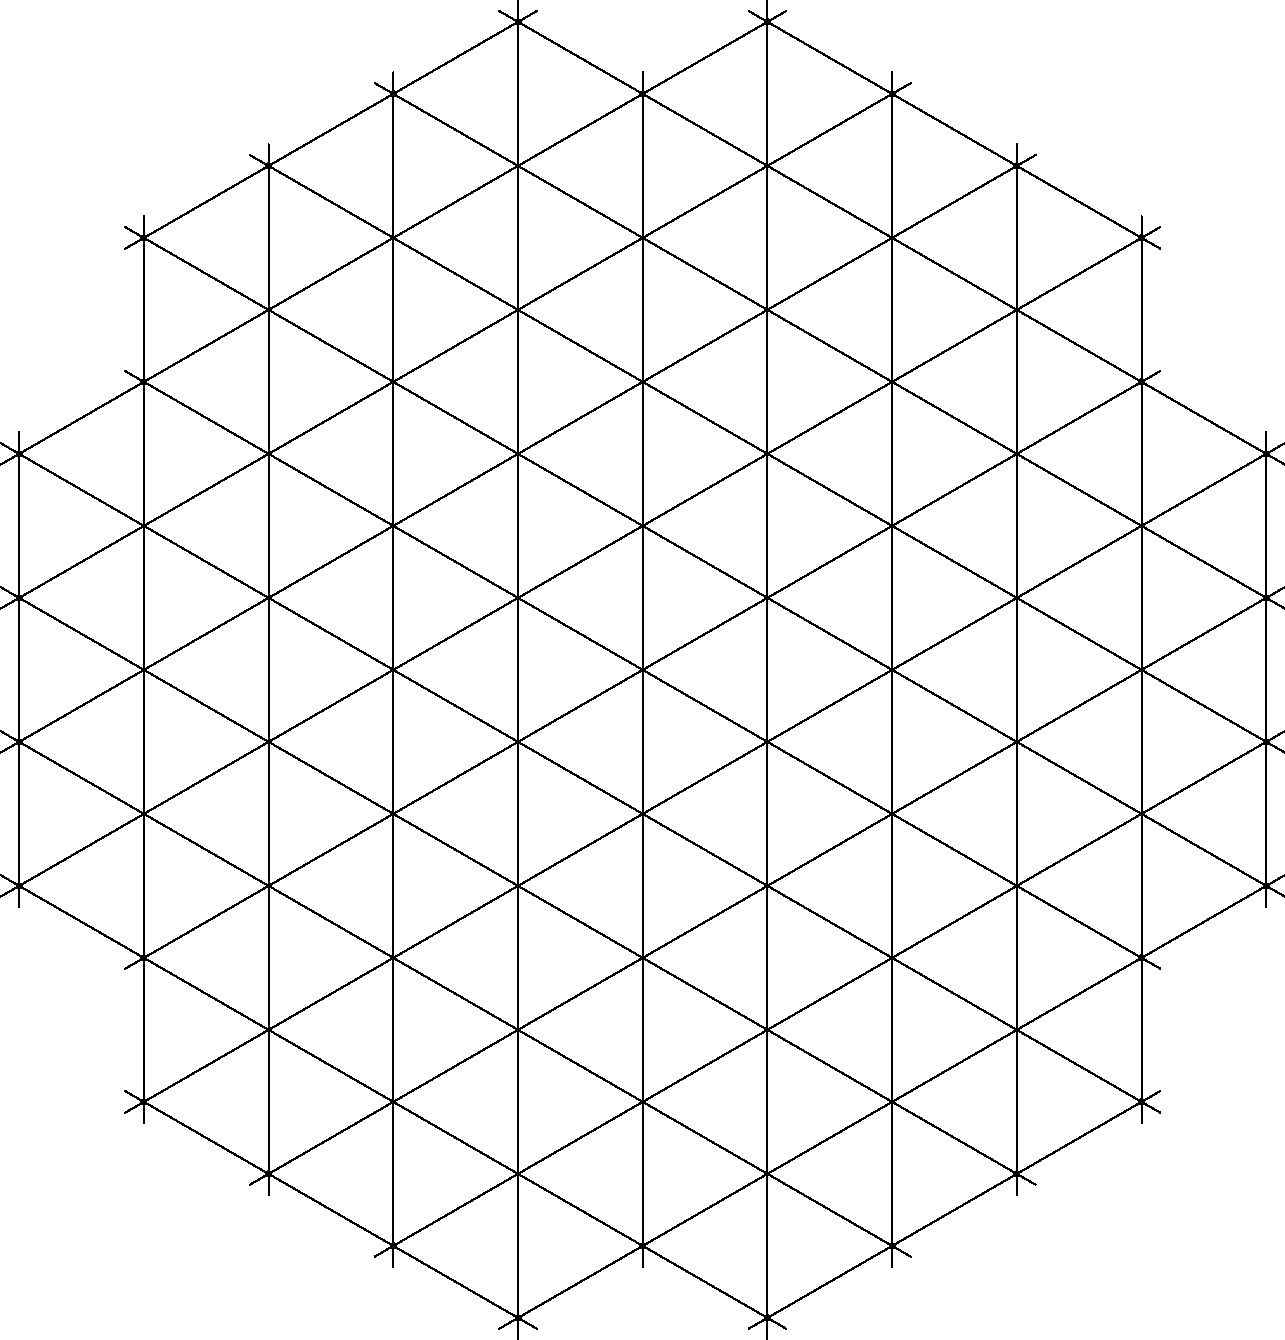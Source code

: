 unitsize(1inch);
real paperwidth=24inches;
real paperheight=24inches;
size(paperwidth,paperheight,IgnoreAspect);

// You might need to adjust this for your laser cutter
pen cutpen = black+linewidth(.001inches);

// This code is based on an up, downright coordinate system centered at a1.
// (a1 is actually just off the lower-left corner of the board; not a legal position)
pair dr = rotate(60)*down;
pair a1 = (0,0); // also one corner of the bounding hexagon

// We first define the board edge points, going clockwise around the board.

// Funny inner corner 
pair b2 = 1*dr + 1*up;

// Bottom-left edge
pair b1 = 1*dr + 0*up; 
pair c1 = 2*dr + 0*up;
pair d1 = 3*dr + 0*up;
pair e1 = 4*dr + 0*up;

// Funny inner corner
pair f2 = 5*dr + 1*up; 
 
// Bottom-right edge
pair g2 = 6*dr + 1*up;
pair h3 = 7*dr + 2*up;
pair i4 = 8*dr + 3*up;
pair j5 = 9*dr + 4*up;

// Funny inner corner
pair j6 = 9*dr + 5*up;

// Right edge of the board
pair k7 = 10*dr + 6*up;
pair k8 = 10*dr + 7*up;
pair k9 = 10*dr + 8*up;
pair k10 = 10*dr + 9*up;

// Funny inner corner
pair j10 = 9*dr + 9*up;
 
// Top-right edge
pair j11 = 9*dr + 10*up;
pair i11 = 8*dr + 10*up;
pair h11 = 7*dr + 10*up;
pair g11 = 6*dr + 10*up;

// Funny inner corner
pair f10 = 5*dr + 9*up;

// Top-left edge
pair e10 = 4*dr + 9*up;
pair d9 = 3*dr + 8*up;
pair c8 = 2*dr + 7*up;
pair b7 = 1*dr + 6*up;

// Funny inner corner
pair b6 = 1*dr + 5*up;

// Left edge
pair a5 = 0*dr + 4*up;
pair a4 = 0*dr + 3*up;
pair a3 = 0*dr + 2*up;
pair a2 = 0*dr + 1*up;

// Print the outer edge as dots as a sanity check
if(true){
	dot(b2);
	dot(b1);
	dot(c1);
	dot(d1);
	dot(e1);
	dot(f2);
	dot(g2);
	dot(h3);
	dot(i4);
	dot(j5);
	dot(j6);
	dot(k7);
	dot(k8);
	dot(k9);
	dot(k10);
	dot(j10);
	dot(j11);
	dot(i11);
	dot(h11);
	dot(g11);
	dot(f10);
	dot(e10);
	dot(d9);
	dot(c8);
	dot(b7);
	dot(b6);
	dot(a5);
	dot(a4);
	dot(a3);
	dot(a2);
}

// Define the vertical lines
pair ext = 0.15*up;  // extension vector
path[] uplines = a2-ext -- a5+ext
				^^b1-ext -- b7+ext
				^^c1-ext -- c8+ext
				^^d1-ext -- d9+ext
				^^e1-ext -- e10+ext
				^^f2-ext -- f10+ext
				^^g2-ext -- g11+ext
				^^h3-ext -- h11+ext
				^^i4-ext -- i11+ext
				^^j5-ext -- j11+ext
				^^k7-ext -- k10+ext;

// Define the other lines by rotation about the board center.
pair boardcenter = f2 + 4*up;
path[] uprightlines = rotate(-60, boardcenter)*uplines;
path[] upleftlines = rotate(60, boardcenter)*uplines;

draw(uplines);
draw(uprightlines);
draw(upleftlines);

